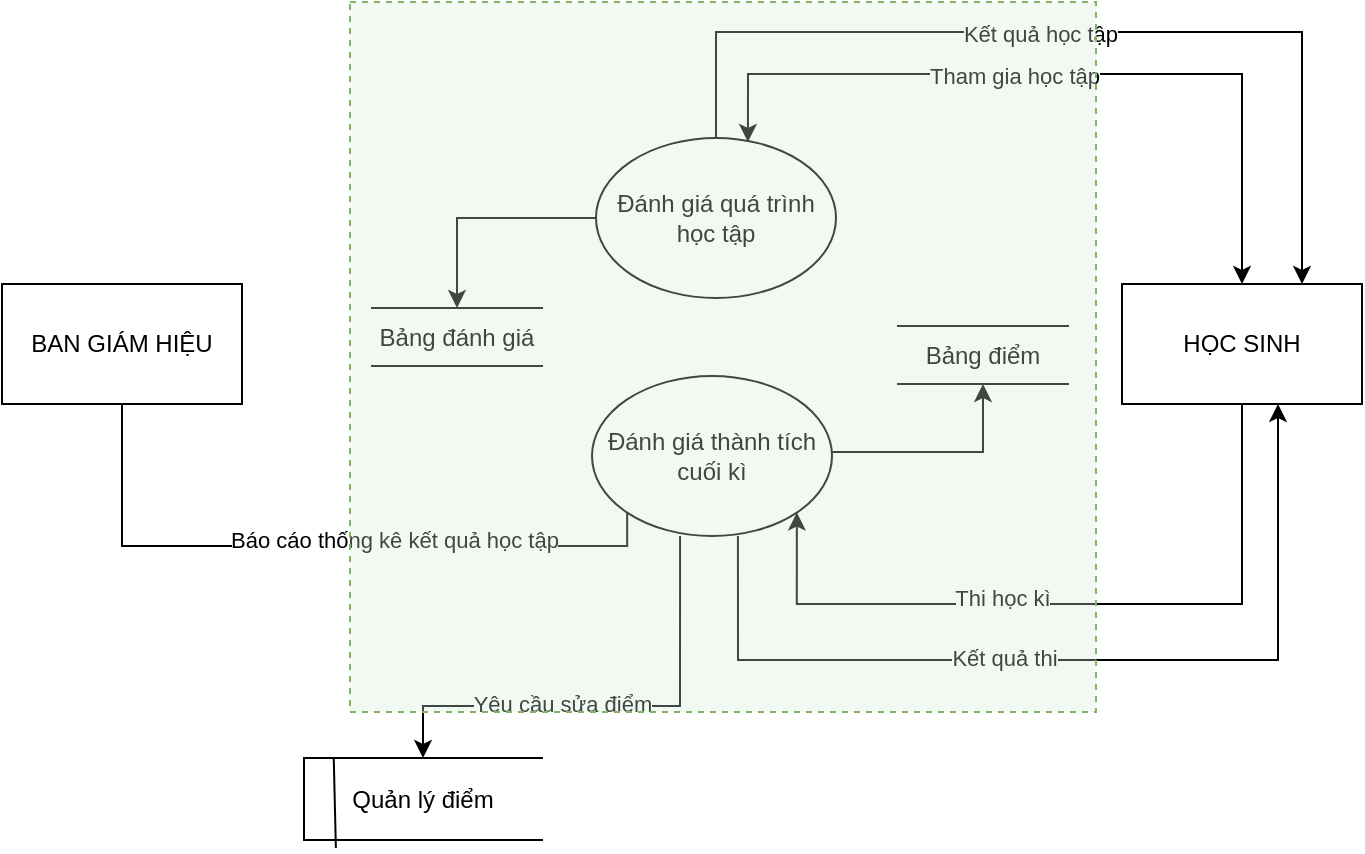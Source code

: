 <mxfile version="14.4.3" type="github">
  <diagram id="18X07u3Qb9bKqw4Xk2Qd" name="Page-1">
    <mxGraphModel dx="1369" dy="776" grid="0" gridSize="10" guides="1" tooltips="1" connect="1" arrows="1" fold="1" page="1" pageScale="1" pageWidth="850" pageHeight="1100" background="#ffffff" math="0" shadow="0">
      <root>
        <mxCell id="0" />
        <mxCell id="1" parent="0" />
        <mxCell id="z-oRWFss3O_vHNhXuEPV-29" value="Đánh giá quá trình học tập" style="ellipse;whiteSpace=wrap;html=1;" parent="1" vertex="1">
          <mxGeometry x="373" y="235" width="120" height="80" as="geometry" />
        </mxCell>
        <mxCell id="z-oRWFss3O_vHNhXuEPV-40" value="Đánh giá thành tích cuối kì" style="ellipse;whiteSpace=wrap;html=1;" parent="1" vertex="1">
          <mxGeometry x="371" y="354" width="120" height="80" as="geometry" />
        </mxCell>
        <mxCell id="z-oRWFss3O_vHNhXuEPV-45" style="edgeStyle=orthogonalEdgeStyle;rounded=0;orthogonalLoop=1;jettySize=auto;html=1;entryX=0.75;entryY=0;entryDx=0;entryDy=0;exitX=0.5;exitY=0;exitDx=0;exitDy=0;" parent="1" source="z-oRWFss3O_vHNhXuEPV-29" target="z-oRWFss3O_vHNhXuEPV-65" edge="1">
          <mxGeometry relative="1" as="geometry">
            <Array as="points">
              <mxPoint x="433" y="182" />
              <mxPoint x="726" y="182" />
            </Array>
            <mxPoint x="777" y="602" as="sourcePoint" />
            <mxPoint x="729" y="292" as="targetPoint" />
          </mxGeometry>
        </mxCell>
        <mxCell id="z-oRWFss3O_vHNhXuEPV-46" value="Kết quả học tập" style="edgeLabel;html=1;align=center;verticalAlign=middle;resizable=0;points=[];" parent="z-oRWFss3O_vHNhXuEPV-45" vertex="1" connectable="0">
          <mxGeometry x="-0.089" y="-1" relative="1" as="geometry">
            <mxPoint as="offset" />
          </mxGeometry>
        </mxCell>
        <mxCell id="z-oRWFss3O_vHNhXuEPV-47" style="edgeStyle=orthogonalEdgeStyle;rounded=0;orthogonalLoop=1;jettySize=auto;html=1;entryX=0.5;entryY=0;entryDx=0;entryDy=0;labelPosition=center;verticalLabelPosition=middle;align=center;verticalAlign=middle;exitX=0;exitY=1;exitDx=0;exitDy=0;" parent="1" source="z-oRWFss3O_vHNhXuEPV-40" target="z-oRWFss3O_vHNhXuEPV-88" edge="1">
          <mxGeometry relative="1" as="geometry">
            <Array as="points">
              <mxPoint x="389" y="439" />
              <mxPoint x="136" y="439" />
            </Array>
            <mxPoint x="225" y="7" as="sourcePoint" />
            <mxPoint x="141" y="292" as="targetPoint" />
          </mxGeometry>
        </mxCell>
        <mxCell id="z-oRWFss3O_vHNhXuEPV-48" value="&lt;div align=&quot;right&quot;&gt;Báo cáo thống kê kết quả học tập&lt;br&gt;&lt;/div&gt;" style="edgeLabel;html=1;align=center;verticalAlign=middle;resizable=0;points=[];" parent="z-oRWFss3O_vHNhXuEPV-47" vertex="1" connectable="0">
          <mxGeometry x="0.248" relative="1" as="geometry">
            <mxPoint x="116.73" y="-3" as="offset" />
          </mxGeometry>
        </mxCell>
        <mxCell id="z-oRWFss3O_vHNhXuEPV-63" style="edgeStyle=orthogonalEdgeStyle;rounded=0;orthogonalLoop=1;jettySize=auto;html=1;exitX=0.5;exitY=1;exitDx=0;exitDy=0;entryX=1;entryY=1;entryDx=0;entryDy=0;" parent="1" source="z-oRWFss3O_vHNhXuEPV-65" target="z-oRWFss3O_vHNhXuEPV-40" edge="1">
          <mxGeometry relative="1" as="geometry">
            <Array as="points">
              <mxPoint x="696" y="468" />
              <mxPoint x="473" y="468" />
            </Array>
            <mxPoint x="669" y="292" as="sourcePoint" />
          </mxGeometry>
        </mxCell>
        <mxCell id="z-oRWFss3O_vHNhXuEPV-64" value="Thi học kì" style="edgeLabel;html=1;align=center;verticalAlign=middle;resizable=0;points=[];" parent="z-oRWFss3O_vHNhXuEPV-63" vertex="1" connectable="0">
          <mxGeometry x="0.328" y="2" relative="1" as="geometry">
            <mxPoint x="24" y="-5" as="offset" />
          </mxGeometry>
        </mxCell>
        <mxCell id="z-oRWFss3O_vHNhXuEPV-65" value="HỌC SINH" style="rounded=0;whiteSpace=wrap;html=1;" parent="1" vertex="1">
          <mxGeometry x="636" y="308" width="120" height="60" as="geometry" />
        </mxCell>
        <mxCell id="z-oRWFss3O_vHNhXuEPV-66" value="" style="endArrow=classic;startArrow=classic;html=1;align=right;edgeStyle=orthogonalEdgeStyle;rounded=0;exitX=0.633;exitY=0.025;exitDx=0;exitDy=0;entryX=0.5;entryY=0;entryDx=0;entryDy=0;exitPerimeter=0;" parent="1" source="z-oRWFss3O_vHNhXuEPV-29" target="z-oRWFss3O_vHNhXuEPV-65" edge="1">
          <mxGeometry width="50" height="50" relative="1" as="geometry">
            <mxPoint x="732" y="600" as="sourcePoint" />
            <mxPoint x="699" y="292" as="targetPoint" />
            <Array as="points">
              <mxPoint x="449" y="203" />
              <mxPoint x="696" y="203" />
            </Array>
          </mxGeometry>
        </mxCell>
        <mxCell id="z-oRWFss3O_vHNhXuEPV-67" value="Tham gia học tập" style="edgeLabel;html=1;align=center;verticalAlign=middle;resizable=0;points=[];" parent="z-oRWFss3O_vHNhXuEPV-66" vertex="1" connectable="0">
          <mxGeometry x="-0.138" y="-1" relative="1" as="geometry">
            <mxPoint as="offset" />
          </mxGeometry>
        </mxCell>
        <mxCell id="z-oRWFss3O_vHNhXuEPV-68" style="edgeStyle=orthogonalEdgeStyle;rounded=0;orthogonalLoop=1;jettySize=auto;html=1;entryX=0.5;entryY=1;entryDx=0;entryDy=0;" parent="1" target="z-oRWFss3O_vHNhXuEPV-81" edge="1">
          <mxGeometry relative="1" as="geometry">
            <mxPoint x="491" y="392" as="sourcePoint" />
            <mxPoint x="567" y="359" as="targetPoint" />
            <Array as="points">
              <mxPoint x="567" y="392" />
            </Array>
          </mxGeometry>
        </mxCell>
        <mxCell id="z-oRWFss3O_vHNhXuEPV-69" style="edgeStyle=orthogonalEdgeStyle;rounded=0;orthogonalLoop=1;jettySize=auto;html=1;exitX=0;exitY=0.5;exitDx=0;exitDy=0;entryX=0.5;entryY=0;entryDx=0;entryDy=0;" parent="1" source="z-oRWFss3O_vHNhXuEPV-29" target="z-oRWFss3O_vHNhXuEPV-84" edge="1">
          <mxGeometry relative="1" as="geometry" />
        </mxCell>
        <mxCell id="z-oRWFss3O_vHNhXuEPV-70" style="edgeStyle=orthogonalEdgeStyle;rounded=0;orthogonalLoop=1;jettySize=auto;html=1;exitX=0.608;exitY=1;exitDx=0;exitDy=0;exitPerimeter=0;" parent="1" source="z-oRWFss3O_vHNhXuEPV-40" target="z-oRWFss3O_vHNhXuEPV-65" edge="1">
          <mxGeometry relative="1" as="geometry">
            <Array as="points">
              <mxPoint x="444" y="496" />
              <mxPoint x="714" y="496" />
            </Array>
            <mxPoint x="653.04" y="290.98" as="targetPoint" />
          </mxGeometry>
        </mxCell>
        <mxCell id="z-oRWFss3O_vHNhXuEPV-71" value="Kết quả thi" style="edgeLabel;html=1;align=center;verticalAlign=middle;resizable=0;points=[];" parent="z-oRWFss3O_vHNhXuEPV-70" vertex="1" connectable="0">
          <mxGeometry x="-0.399" relative="1" as="geometry">
            <mxPoint x="57" y="-1" as="offset" />
          </mxGeometry>
        </mxCell>
        <mxCell id="z-oRWFss3O_vHNhXuEPV-72" style="edgeStyle=orthogonalEdgeStyle;rounded=0;orthogonalLoop=1;jettySize=auto;html=1;exitX=0.367;exitY=1;exitDx=0;exitDy=0;entryX=0.5;entryY=0;entryDx=0;entryDy=0;exitPerimeter=0;" parent="1" source="z-oRWFss3O_vHNhXuEPV-40" target="z-oRWFss3O_vHNhXuEPV-93" edge="1">
          <mxGeometry relative="1" as="geometry">
            <Array as="points">
              <mxPoint x="415" y="519" />
              <mxPoint x="287" y="519" />
            </Array>
            <mxPoint x="287" y="408" as="targetPoint" />
          </mxGeometry>
        </mxCell>
        <mxCell id="z-oRWFss3O_vHNhXuEPV-73" value="Yêu cầu sửa điểm" style="edgeLabel;html=1;align=center;verticalAlign=middle;resizable=0;points=[];rotation=0;" parent="z-oRWFss3O_vHNhXuEPV-72" vertex="1" connectable="0">
          <mxGeometry x="0.278" y="-4" relative="1" as="geometry">
            <mxPoint x="9" y="3" as="offset" />
          </mxGeometry>
        </mxCell>
        <mxCell id="z-oRWFss3O_vHNhXuEPV-81" value="Bảng điểm" style="shape=partialRectangle;whiteSpace=wrap;html=1;left=0;right=0;fillColor=none;rounded=0;shadow=0;glass=0;sketch=0;" parent="1" vertex="1">
          <mxGeometry x="524" y="329" width="85" height="29" as="geometry" />
        </mxCell>
        <mxCell id="z-oRWFss3O_vHNhXuEPV-84" value="Bảng đánh giá" style="shape=partialRectangle;whiteSpace=wrap;html=1;left=0;right=0;fillColor=none;rounded=0;shadow=0;glass=0;sketch=0;" parent="1" vertex="1">
          <mxGeometry x="261" y="320" width="85" height="29" as="geometry" />
        </mxCell>
        <mxCell id="z-oRWFss3O_vHNhXuEPV-88" value="BAN GIÁM HIỆU" style="rounded=0;whiteSpace=wrap;html=1;" parent="1" vertex="1">
          <mxGeometry x="76" y="308" width="120" height="60" as="geometry" />
        </mxCell>
        <mxCell id="z-oRWFss3O_vHNhXuEPV-93" value="Quản lý điểm" style="shape=partialRectangle;whiteSpace=wrap;html=1;bottom=1;right=0;left=1;top=1;fillColor=none;routingCenterX=-0.5;" parent="1" vertex="1">
          <mxGeometry x="227" y="545" width="119" height="41" as="geometry" />
        </mxCell>
        <mxCell id="z-oRWFss3O_vHNhXuEPV-94" value="" style="endArrow=none;html=1;exitX=0.125;exitY=0;exitDx=0;exitDy=0;exitPerimeter=0;entryX=0.134;entryY=1.098;entryDx=0;entryDy=0;entryPerimeter=0;" parent="1" source="z-oRWFss3O_vHNhXuEPV-93" target="z-oRWFss3O_vHNhXuEPV-93" edge="1">
          <mxGeometry width="50" height="50" relative="1" as="geometry">
            <mxPoint x="604" y="474" as="sourcePoint" />
            <mxPoint x="386" y="620" as="targetPoint" />
          </mxGeometry>
        </mxCell>
        <mxCell id="z-oRWFss3O_vHNhXuEPV-102" value="" style="rounded=0;whiteSpace=wrap;html=1;fillOpacity=30;fillColor=#d5e8d4;strokeColor=#82b366;dashed=1;" parent="1" vertex="1">
          <mxGeometry x="250" y="167" width="373" height="355" as="geometry" />
        </mxCell>
      </root>
    </mxGraphModel>
  </diagram>
</mxfile>
